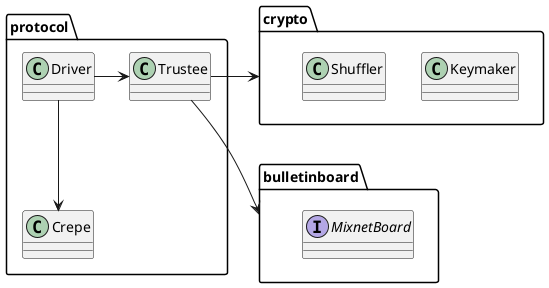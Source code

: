 @startuml crypto
package "crypto" {
    class Keymaker
    class Shuffler
}
package "bulletinboard" {
    interface MixnetBoard
}
package protocol {

class Driver
class Trustee
class Crepe

Driver -> Trustee
Driver -down-> Crepe
Trustee -> crypto
Trustee -down-> bulletinboard
}
@enduml